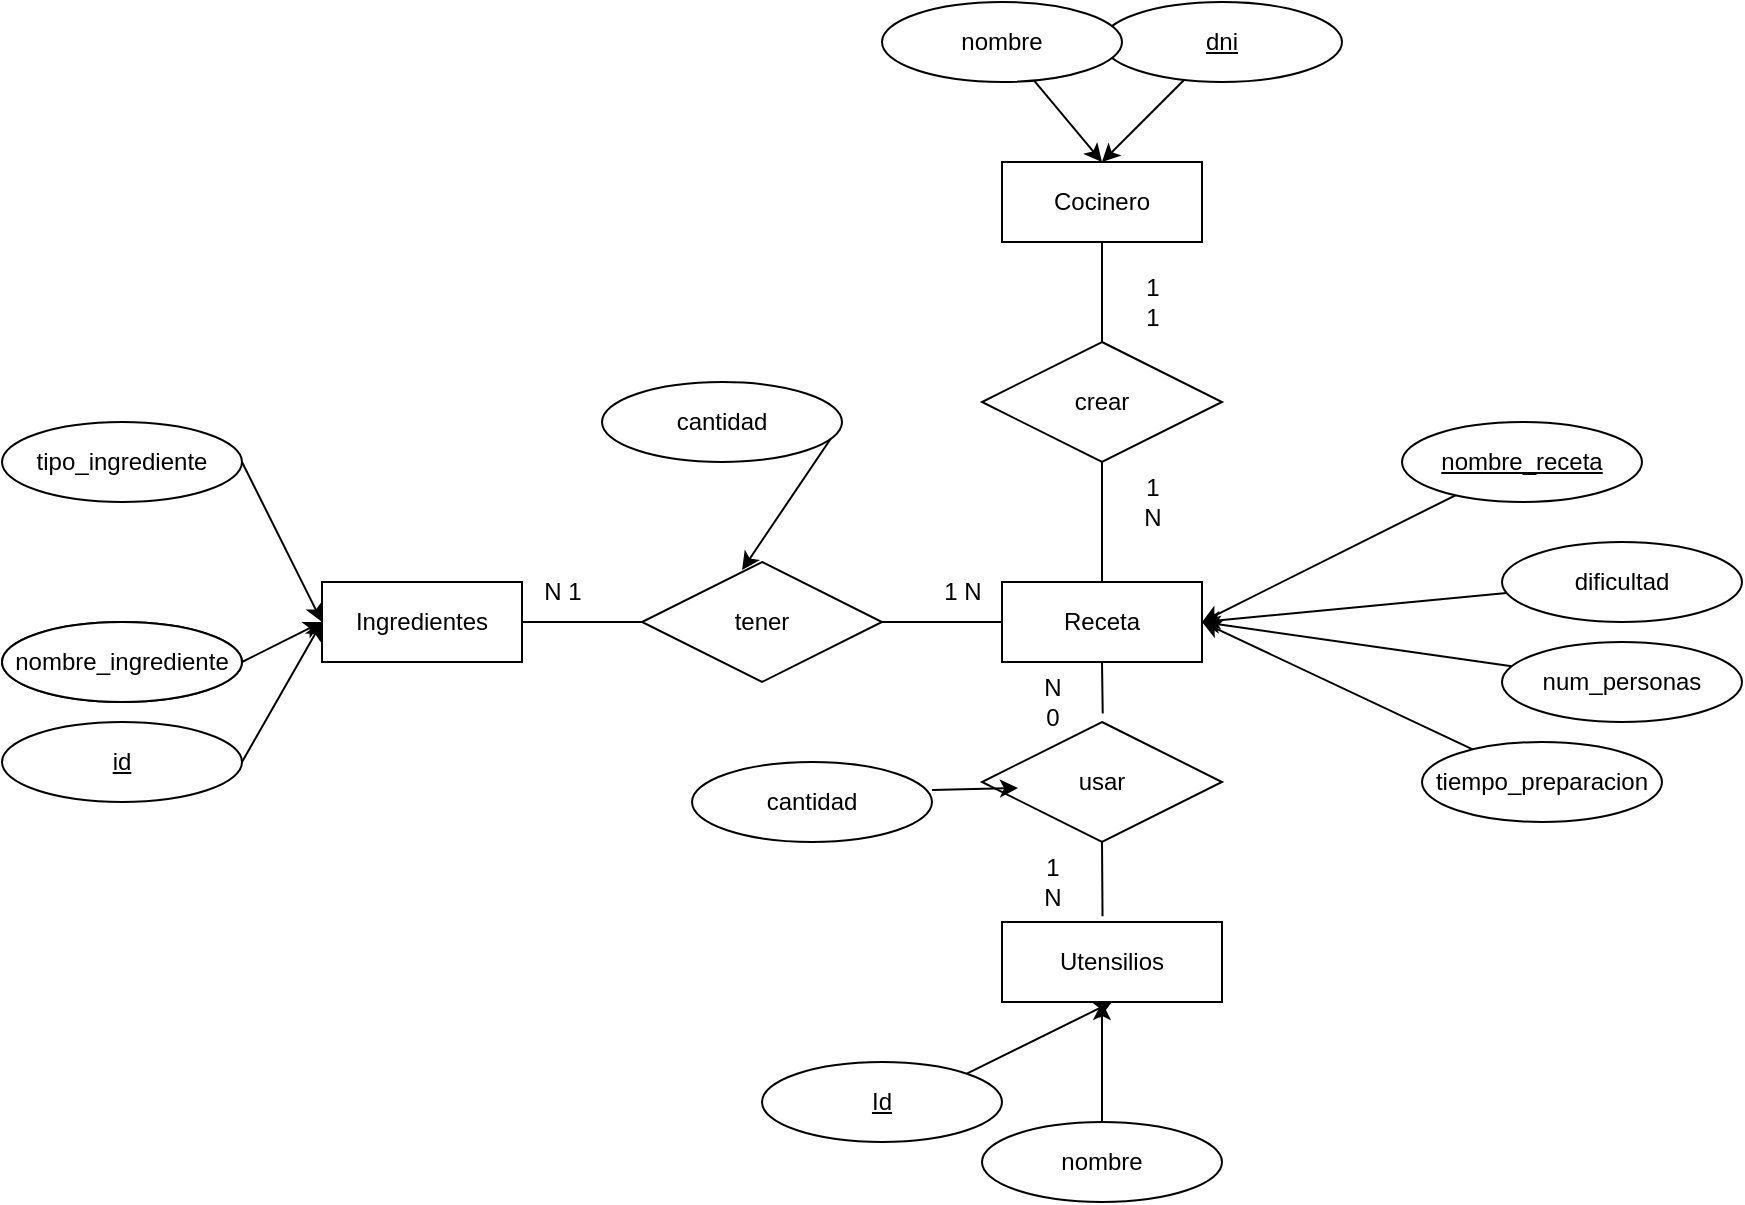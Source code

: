 <mxfile version="22.0.4" type="github">
  <diagram id="R2lEEEUBdFMjLlhIrx00" name="Page-1">
    <mxGraphModel dx="1338" dy="730" grid="1" gridSize="10" guides="1" tooltips="1" connect="1" arrows="1" fold="1" page="1" pageScale="1" pageWidth="850" pageHeight="1100" math="0" shadow="0" extFonts="Permanent Marker^https://fonts.googleapis.com/css?family=Permanent+Marker">
      <root>
        <mxCell id="0" />
        <mxCell id="1" parent="0" />
        <mxCell id="xQb302AIDdaRHqisU8cc-1" value="Ingredientes" style="whiteSpace=wrap;html=1;align=center;" parent="1" vertex="1">
          <mxGeometry x="240" y="400" width="100" height="40" as="geometry" />
        </mxCell>
        <mxCell id="vZrfj-ZpKxjjNzyYlrEK-11" style="edgeStyle=orthogonalEdgeStyle;rounded=0;orthogonalLoop=1;jettySize=auto;html=1;entryX=1;entryY=0.5;entryDx=0;entryDy=0;endArrow=none;endFill=0;startArrow=none;startFill=0;" parent="1" source="xQb302AIDdaRHqisU8cc-2" target="vZrfj-ZpKxjjNzyYlrEK-6" edge="1">
          <mxGeometry relative="1" as="geometry" />
        </mxCell>
        <mxCell id="xQb302AIDdaRHqisU8cc-2" value="Receta" style="whiteSpace=wrap;html=1;align=center;" parent="1" vertex="1">
          <mxGeometry x="580" y="400" width="100" height="40" as="geometry" />
        </mxCell>
        <mxCell id="xQb302AIDdaRHqisU8cc-3" value="nombre_ingrediente&lt;br&gt;" style="ellipse;whiteSpace=wrap;html=1;align=center;" parent="1" vertex="1">
          <mxGeometry x="80" y="420" width="120" height="40" as="geometry" />
        </mxCell>
        <mxCell id="oRl_v2SwCmQdBXrLBF3t-2" style="rounded=0;orthogonalLoop=1;jettySize=auto;html=1;entryX=1;entryY=0.5;entryDx=0;entryDy=0;" parent="1" source="xQb302AIDdaRHqisU8cc-4" target="xQb302AIDdaRHqisU8cc-2" edge="1">
          <mxGeometry relative="1" as="geometry" />
        </mxCell>
        <mxCell id="xQb302AIDdaRHqisU8cc-4" value="nombre_receta" style="ellipse;whiteSpace=wrap;html=1;align=center;fontStyle=4" parent="1" vertex="1">
          <mxGeometry x="780" y="320" width="120" height="40" as="geometry" />
        </mxCell>
        <mxCell id="tKupVHRvHc-6zTE8wmx_-15" style="rounded=0;orthogonalLoop=1;jettySize=auto;html=1;exitX=1;exitY=0.5;exitDx=0;exitDy=0;entryX=0.417;entryY=0.067;entryDx=0;entryDy=0;entryPerimeter=0;" parent="1" source="xQb302AIDdaRHqisU8cc-5" target="vZrfj-ZpKxjjNzyYlrEK-6" edge="1">
          <mxGeometry relative="1" as="geometry">
            <mxPoint x="240" y="410.0" as="targetPoint" />
          </mxGeometry>
        </mxCell>
        <mxCell id="xQb302AIDdaRHqisU8cc-5" value="cantidad" style="ellipse;whiteSpace=wrap;html=1;align=center;" parent="1" vertex="1">
          <mxGeometry x="380" y="300" width="120" height="40" as="geometry" />
        </mxCell>
        <mxCell id="oRl_v2SwCmQdBXrLBF3t-4" style="rounded=0;orthogonalLoop=1;jettySize=auto;html=1;entryX=1;entryY=0.5;entryDx=0;entryDy=0;" parent="1" source="xQb302AIDdaRHqisU8cc-6" target="xQb302AIDdaRHqisU8cc-2" edge="1">
          <mxGeometry relative="1" as="geometry" />
        </mxCell>
        <mxCell id="xQb302AIDdaRHqisU8cc-6" value="tiempo_preparacion" style="ellipse;whiteSpace=wrap;html=1;align=center;" parent="1" vertex="1">
          <mxGeometry x="790" y="480" width="120" height="40" as="geometry" />
        </mxCell>
        <mxCell id="oRl_v2SwCmQdBXrLBF3t-1" style="rounded=0;orthogonalLoop=1;jettySize=auto;html=1;entryX=1;entryY=0.5;entryDx=0;entryDy=0;" parent="1" source="xQb302AIDdaRHqisU8cc-7" target="xQb302AIDdaRHqisU8cc-2" edge="1">
          <mxGeometry relative="1" as="geometry" />
        </mxCell>
        <mxCell id="xQb302AIDdaRHqisU8cc-7" value="dificultad" style="ellipse;whiteSpace=wrap;html=1;align=center;" parent="1" vertex="1">
          <mxGeometry x="830" y="380" width="120" height="40" as="geometry" />
        </mxCell>
        <mxCell id="oRl_v2SwCmQdBXrLBF3t-3" style="rounded=0;orthogonalLoop=1;jettySize=auto;html=1;entryX=1;entryY=0.5;entryDx=0;entryDy=0;" parent="1" source="xQb302AIDdaRHqisU8cc-8" target="xQb302AIDdaRHqisU8cc-2" edge="1">
          <mxGeometry relative="1" as="geometry" />
        </mxCell>
        <mxCell id="xQb302AIDdaRHqisU8cc-8" value="num_personas" style="ellipse;whiteSpace=wrap;html=1;align=center;" parent="1" vertex="1">
          <mxGeometry x="830" y="430" width="120" height="40" as="geometry" />
        </mxCell>
        <mxCell id="vZrfj-ZpKxjjNzyYlrEK-1" value="Cocinero" style="whiteSpace=wrap;html=1;align=center;" parent="1" vertex="1">
          <mxGeometry x="580" y="190" width="100" height="40" as="geometry" />
        </mxCell>
        <mxCell id="oRl_v2SwCmQdBXrLBF3t-6" style="rounded=0;orthogonalLoop=1;jettySize=auto;html=1;entryX=0.5;entryY=0;entryDx=0;entryDy=0;" parent="1" source="vZrfj-ZpKxjjNzyYlrEK-2" target="vZrfj-ZpKxjjNzyYlrEK-1" edge="1">
          <mxGeometry relative="1" as="geometry" />
        </mxCell>
        <mxCell id="vZrfj-ZpKxjjNzyYlrEK-2" value="dni" style="ellipse;whiteSpace=wrap;html=1;align=center;fontStyle=4" parent="1" vertex="1">
          <mxGeometry x="630" y="110" width="120" height="40" as="geometry" />
        </mxCell>
        <mxCell id="vZrfj-ZpKxjjNzyYlrEK-9" style="edgeStyle=orthogonalEdgeStyle;rounded=0;orthogonalLoop=1;jettySize=auto;html=1;entryX=0.5;entryY=0;entryDx=0;entryDy=0;endArrow=none;endFill=0;startArrow=none;startFill=0;" parent="1" source="vZrfj-ZpKxjjNzyYlrEK-5" target="xQb302AIDdaRHqisU8cc-2" edge="1">
          <mxGeometry relative="1" as="geometry" />
        </mxCell>
        <mxCell id="vZrfj-ZpKxjjNzyYlrEK-10" style="edgeStyle=orthogonalEdgeStyle;rounded=0;orthogonalLoop=1;jettySize=auto;html=1;entryX=0.5;entryY=1;entryDx=0;entryDy=0;endArrow=none;endFill=0;startArrow=none;startFill=0;" parent="1" source="vZrfj-ZpKxjjNzyYlrEK-5" target="vZrfj-ZpKxjjNzyYlrEK-1" edge="1">
          <mxGeometry relative="1" as="geometry" />
        </mxCell>
        <mxCell id="vZrfj-ZpKxjjNzyYlrEK-5" value="crear" style="shape=rhombus;perimeter=rhombusPerimeter;whiteSpace=wrap;html=1;align=center;" parent="1" vertex="1">
          <mxGeometry x="570" y="280" width="120" height="60" as="geometry" />
        </mxCell>
        <mxCell id="vZrfj-ZpKxjjNzyYlrEK-12" style="edgeStyle=orthogonalEdgeStyle;rounded=0;orthogonalLoop=1;jettySize=auto;html=1;entryX=1;entryY=0.5;entryDx=0;entryDy=0;endArrow=none;endFill=0;startArrow=none;startFill=0;" parent="1" source="vZrfj-ZpKxjjNzyYlrEK-6" target="xQb302AIDdaRHqisU8cc-1" edge="1">
          <mxGeometry relative="1" as="geometry" />
        </mxCell>
        <mxCell id="vZrfj-ZpKxjjNzyYlrEK-6" value="tener" style="shape=rhombus;perimeter=rhombusPerimeter;whiteSpace=wrap;html=1;align=center;" parent="1" vertex="1">
          <mxGeometry x="400" y="390" width="120" height="60" as="geometry" />
        </mxCell>
        <mxCell id="vZrfj-ZpKxjjNzyYlrEK-13" value="N 1" style="text;html=1;align=center;verticalAlign=middle;resizable=0;points=[];autosize=1;strokeColor=none;fillColor=none;" parent="1" vertex="1">
          <mxGeometry x="340" y="390" width="40" height="30" as="geometry" />
        </mxCell>
        <mxCell id="vZrfj-ZpKxjjNzyYlrEK-14" value="1 N" style="text;html=1;align=center;verticalAlign=middle;resizable=0;points=[];autosize=1;strokeColor=none;fillColor=none;" parent="1" vertex="1">
          <mxGeometry x="540" y="390" width="40" height="30" as="geometry" />
        </mxCell>
        <mxCell id="tKupVHRvHc-6zTE8wmx_-14" style="rounded=0;orthogonalLoop=1;jettySize=auto;html=1;exitX=1;exitY=0.5;exitDx=0;exitDy=0;entryX=0;entryY=0.5;entryDx=0;entryDy=0;" parent="1" source="vZrfj-ZpKxjjNzyYlrEK-15" target="xQb302AIDdaRHqisU8cc-1" edge="1">
          <mxGeometry relative="1" as="geometry" />
        </mxCell>
        <mxCell id="vZrfj-ZpKxjjNzyYlrEK-15" value="tipo_ingrediente" style="ellipse;whiteSpace=wrap;html=1;align=center;" parent="1" vertex="1">
          <mxGeometry x="80" y="320" width="120" height="40" as="geometry" />
        </mxCell>
        <mxCell id="tKupVHRvHc-6zTE8wmx_-16" style="rounded=0;orthogonalLoop=1;jettySize=auto;html=1;exitX=1;exitY=0.5;exitDx=0;exitDy=0;entryX=0;entryY=0.5;entryDx=0;entryDy=0;" parent="1" source="vZrfj-ZpKxjjNzyYlrEK-16" target="xQb302AIDdaRHqisU8cc-1" edge="1">
          <mxGeometry relative="1" as="geometry" />
        </mxCell>
        <mxCell id="vZrfj-ZpKxjjNzyYlrEK-16" value="nombre_ingrediente&lt;br&gt;" style="ellipse;whiteSpace=wrap;html=1;align=center;" parent="1" vertex="1">
          <mxGeometry x="80" y="420" width="120" height="40" as="geometry" />
        </mxCell>
        <mxCell id="tKupVHRvHc-6zTE8wmx_-17" style="rounded=0;orthogonalLoop=1;jettySize=auto;html=1;exitX=1;exitY=0.5;exitDx=0;exitDy=0;entryX=0;entryY=0.5;entryDx=0;entryDy=0;" parent="1" source="vZrfj-ZpKxjjNzyYlrEK-17" target="xQb302AIDdaRHqisU8cc-1" edge="1">
          <mxGeometry relative="1" as="geometry" />
        </mxCell>
        <mxCell id="vZrfj-ZpKxjjNzyYlrEK-17" value="id" style="ellipse;whiteSpace=wrap;html=1;align=center;fontStyle=4" parent="1" vertex="1">
          <mxGeometry x="80" y="470" width="120" height="40" as="geometry" />
        </mxCell>
        <mxCell id="vZrfj-ZpKxjjNzyYlrEK-18" value="1&lt;br&gt;1" style="text;html=1;align=center;verticalAlign=middle;resizable=0;points=[];autosize=1;strokeColor=none;fillColor=none;" parent="1" vertex="1">
          <mxGeometry x="640" y="240" width="30" height="40" as="geometry" />
        </mxCell>
        <mxCell id="vZrfj-ZpKxjjNzyYlrEK-19" value="1&lt;br&gt;N" style="text;html=1;align=center;verticalAlign=middle;resizable=0;points=[];autosize=1;strokeColor=none;fillColor=none;" parent="1" vertex="1">
          <mxGeometry x="640" y="340" width="30" height="40" as="geometry" />
        </mxCell>
        <mxCell id="oRl_v2SwCmQdBXrLBF3t-5" style="rounded=0;orthogonalLoop=1;jettySize=auto;html=1;entryX=0.5;entryY=0;entryDx=0;entryDy=0;" parent="1" source="tKupVHRvHc-6zTE8wmx_-1" target="vZrfj-ZpKxjjNzyYlrEK-1" edge="1">
          <mxGeometry relative="1" as="geometry" />
        </mxCell>
        <mxCell id="tKupVHRvHc-6zTE8wmx_-1" value="nombre" style="ellipse;whiteSpace=wrap;html=1;align=center;" parent="1" vertex="1">
          <mxGeometry x="520" y="110" width="120" height="40" as="geometry" />
        </mxCell>
        <mxCell id="tKupVHRvHc-6zTE8wmx_-2" value="Utensilios" style="whiteSpace=wrap;html=1;" parent="1" vertex="1">
          <mxGeometry x="580" y="570" width="110" height="40" as="geometry" />
        </mxCell>
        <mxCell id="tKupVHRvHc-6zTE8wmx_-3" value="usar" style="shape=rhombus;perimeter=rhombusPerimeter;whiteSpace=wrap;html=1;align=center;" parent="1" vertex="1">
          <mxGeometry x="570" y="470" width="120" height="60" as="geometry" />
        </mxCell>
        <mxCell id="tKupVHRvHc-6zTE8wmx_-4" style="edgeStyle=orthogonalEdgeStyle;rounded=0;orthogonalLoop=1;jettySize=auto;html=1;exitX=0.5;exitY=1;exitDx=0;exitDy=0;entryX=0.503;entryY=-0.071;entryDx=0;entryDy=0;entryPerimeter=0;endArrow=none;endFill=0;startArrow=none;startFill=0;" parent="1" source="xQb302AIDdaRHqisU8cc-2" target="tKupVHRvHc-6zTE8wmx_-3" edge="1">
          <mxGeometry relative="1" as="geometry" />
        </mxCell>
        <mxCell id="tKupVHRvHc-6zTE8wmx_-5" style="edgeStyle=orthogonalEdgeStyle;rounded=0;orthogonalLoop=1;jettySize=auto;html=1;exitX=0.5;exitY=1;exitDx=0;exitDy=0;entryX=0.457;entryY=-0.072;entryDx=0;entryDy=0;entryPerimeter=0;startArrow=none;startFill=0;endArrow=none;endFill=0;" parent="1" source="tKupVHRvHc-6zTE8wmx_-3" target="tKupVHRvHc-6zTE8wmx_-2" edge="1">
          <mxGeometry relative="1" as="geometry" />
        </mxCell>
        <mxCell id="tKupVHRvHc-6zTE8wmx_-6" value="1&lt;br&gt;N" style="text;html=1;align=center;verticalAlign=middle;resizable=0;points=[];autosize=1;strokeColor=none;fillColor=none;" parent="1" vertex="1">
          <mxGeometry x="590" y="530" width="30" height="40" as="geometry" />
        </mxCell>
        <mxCell id="tKupVHRvHc-6zTE8wmx_-7" value="N&lt;br&gt;0" style="text;html=1;align=center;verticalAlign=middle;resizable=0;points=[];autosize=1;strokeColor=none;fillColor=none;" parent="1" vertex="1">
          <mxGeometry x="590" y="440" width="30" height="40" as="geometry" />
        </mxCell>
        <mxCell id="tKupVHRvHc-6zTE8wmx_-21" style="rounded=0;orthogonalLoop=1;jettySize=auto;html=1;exitX=1;exitY=0;exitDx=0;exitDy=0;entryX=0.5;entryY=1;entryDx=0;entryDy=0;" parent="1" source="tKupVHRvHc-6zTE8wmx_-18" target="tKupVHRvHc-6zTE8wmx_-2" edge="1">
          <mxGeometry relative="1" as="geometry" />
        </mxCell>
        <mxCell id="tKupVHRvHc-6zTE8wmx_-18" value="Id" style="ellipse;whiteSpace=wrap;html=1;align=center;fontStyle=4" parent="1" vertex="1">
          <mxGeometry x="460" y="640" width="120" height="40" as="geometry" />
        </mxCell>
        <mxCell id="tKupVHRvHc-6zTE8wmx_-19" value="nombre" style="ellipse;whiteSpace=wrap;html=1;align=center;" parent="1" vertex="1">
          <mxGeometry x="570" y="670" width="120" height="40" as="geometry" />
        </mxCell>
        <mxCell id="tKupVHRvHc-6zTE8wmx_-20" value="cantidad" style="ellipse;whiteSpace=wrap;html=1;align=center;" parent="1" vertex="1">
          <mxGeometry x="425" y="490" width="120" height="40" as="geometry" />
        </mxCell>
        <mxCell id="tKupVHRvHc-6zTE8wmx_-22" style="rounded=0;orthogonalLoop=1;jettySize=auto;html=1;exitX=0.5;exitY=0;exitDx=0;exitDy=0;" parent="1" source="tKupVHRvHc-6zTE8wmx_-19" edge="1">
          <mxGeometry relative="1" as="geometry">
            <mxPoint x="630" y="610" as="targetPoint" />
          </mxGeometry>
        </mxCell>
        <mxCell id="tKupVHRvHc-6zTE8wmx_-23" style="rounded=0;orthogonalLoop=1;jettySize=auto;html=1;exitX=1;exitY=0.35;exitDx=0;exitDy=0;entryX=0.15;entryY=0.55;entryDx=0;entryDy=0;entryPerimeter=0;exitPerimeter=0;" parent="1" source="tKupVHRvHc-6zTE8wmx_-20" target="tKupVHRvHc-6zTE8wmx_-3" edge="1">
          <mxGeometry relative="1" as="geometry" />
        </mxCell>
      </root>
    </mxGraphModel>
  </diagram>
</mxfile>
